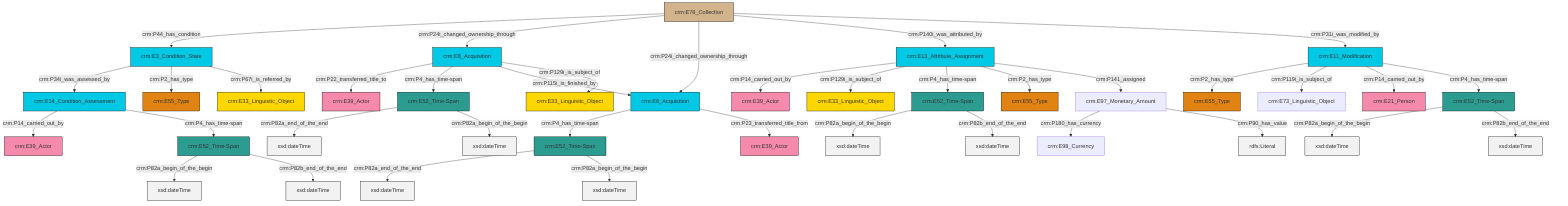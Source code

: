 graph TD
classDef Literal fill:#f2f2f2,stroke:#000000;
classDef CRM_Entity fill:#FFFFFF,stroke:#000000;
classDef Temporal_Entity fill:#00C9E6, stroke:#000000;
classDef Type fill:#E18312, stroke:#000000;
classDef Time-Span fill:#2C9C91, stroke:#000000;
classDef Appellation fill:#FFEB7F, stroke:#000000;
classDef Place fill:#008836, stroke:#000000;
classDef Persistent_Item fill:#B266B2, stroke:#000000;
classDef Conceptual_Object fill:#FFD700, stroke:#000000;
classDef Physical_Thing fill:#D2B48C, stroke:#000000;
classDef Actor fill:#f58aad, stroke:#000000;
classDef PC_Classes fill:#4ce600, stroke:#000000;
classDef Multi fill:#cccccc,stroke:#000000;

4["crm:E13_Attribute_Assignment"]:::Temporal_Entity -->|crm:P14_carried_out_by| 0["crm:E39_Actor"]:::Actor
5["crm:E8_Acquisition"]:::Temporal_Entity -->|crm:P22_transferred_title_to| 6["crm:E39_Actor"]:::Actor
9["crm:E52_Time-Span"]:::Time-Span -->|crm:P82a_end_of_the_end| 10[xsd:dateTime]:::Literal
5["crm:E8_Acquisition"]:::Temporal_Entity -->|crm:P4_has_time-span| 9["crm:E52_Time-Span"]:::Time-Span
16["crm:E3_Condition_State"]:::Temporal_Entity -->|crm:P34i_was_assessed_by| 2["crm:E14_Condition_Assessment"]:::Temporal_Entity
4["crm:E13_Attribute_Assignment"]:::Temporal_Entity -->|crm:P129i_is_subject_of| 17["crm:E33_Linguistic_Object"]:::Conceptual_Object
14["crm:E11_Modification"]:::Temporal_Entity -->|crm:P2_has_type| 18["crm:E55_Type"]:::Type
19["crm:E52_Time-Span"]:::Time-Span -->|crm:P82a_begin_of_the_begin| 20[xsd:dateTime]:::Literal
14["crm:E11_Modification"]:::Temporal_Entity -->|crm:P119i_is_subject_of| 23["crm:E73_Linguistic_Object"]:::Default
14["crm:E11_Modification"]:::Temporal_Entity -->|crm:P14_carried_out_by| 11["crm:E21_Person"]:::Actor
14["crm:E11_Modification"]:::Temporal_Entity -->|crm:P4_has_time-span| 32["crm:E52_Time-Span"]:::Time-Span
33["crm:E78_Collection"]:::Physical_Thing -->|crm:P44_has_condition| 16["crm:E3_Condition_State"]:::Temporal_Entity
34["crm:E97_Monetary_Amount"]:::Default -->|crm:P180_has_currency| 26["crm:E98_Currency"]:::Default
16["crm:E3_Condition_State"]:::Temporal_Entity -->|crm:P2_has_type| 35["crm:E55_Type"]:::Type
4["crm:E13_Attribute_Assignment"]:::Temporal_Entity -->|crm:P4_has_time-span| 19["crm:E52_Time-Span"]:::Time-Span
16["crm:E3_Condition_State"]:::Temporal_Entity -->|crm:P67i_is_referred_by| 36["crm:E33_Linguistic_Object"]:::Conceptual_Object
2["crm:E14_Condition_Assessment"]:::Temporal_Entity -->|crm:P14_carried_out_by| 24["crm:E39_Actor"]:::Actor
4["crm:E13_Attribute_Assignment"]:::Temporal_Entity -->|crm:P2_has_type| 30["crm:E55_Type"]:::Type
33["crm:E78_Collection"]:::Physical_Thing -->|crm:P24i_changed_ownership_through| 5["crm:E8_Acquisition"]:::Temporal_Entity
32["crm:E52_Time-Span"]:::Time-Span -->|crm:P82a_begin_of_the_begin| 39[xsd:dateTime]:::Literal
33["crm:E78_Collection"]:::Physical_Thing -->|crm:P24i_changed_ownership_through| 40["crm:E8_Acquisition"]:::Temporal_Entity
32["crm:E52_Time-Span"]:::Time-Span -->|crm:P82b_end_of_the_end| 41[xsd:dateTime]:::Literal
9["crm:E52_Time-Span"]:::Time-Span -->|crm:P82a_begin_of_the_begin| 42[xsd:dateTime]:::Literal
2["crm:E14_Condition_Assessment"]:::Temporal_Entity -->|crm:P4_has_time-span| 7["crm:E52_Time-Span"]:::Time-Span
34["crm:E97_Monetary_Amount"]:::Default -->|crm:P90_has_value| 47[rdfs:Literal]:::Literal
5["crm:E8_Acquisition"]:::Temporal_Entity -->|crm:P115i_is_finished_by| 40["crm:E8_Acquisition"]:::Temporal_Entity
44["crm:E52_Time-Span"]:::Time-Span -->|crm:P82a_end_of_the_end| 48[xsd:dateTime]:::Literal
7["crm:E52_Time-Span"]:::Time-Span -->|crm:P82a_begin_of_the_begin| 51[xsd:dateTime]:::Literal
5["crm:E8_Acquisition"]:::Temporal_Entity -->|crm:P129i_is_subject_of| 21["crm:E33_Linguistic_Object"]:::Conceptual_Object
40["crm:E8_Acquisition"]:::Temporal_Entity -->|crm:P4_has_time-span| 44["crm:E52_Time-Span"]:::Time-Span
33["crm:E78_Collection"]:::Physical_Thing -->|crm:P140i_was_attributed_by| 4["crm:E13_Attribute_Assignment"]:::Temporal_Entity
7["crm:E52_Time-Span"]:::Time-Span -->|crm:P82b_end_of_the_end| 58[xsd:dateTime]:::Literal
40["crm:E8_Acquisition"]:::Temporal_Entity -->|crm:P23_transferred_title_from| 56["crm:E39_Actor"]:::Actor
4["crm:E13_Attribute_Assignment"]:::Temporal_Entity -->|crm:P141_assigned| 34["crm:E97_Monetary_Amount"]:::Default
33["crm:E78_Collection"]:::Physical_Thing -->|crm:P31i_was_modified_by| 14["crm:E11_Modification"]:::Temporal_Entity
44["crm:E52_Time-Span"]:::Time-Span -->|crm:P82a_begin_of_the_begin| 60[xsd:dateTime]:::Literal
19["crm:E52_Time-Span"]:::Time-Span -->|crm:P82b_end_of_the_end| 61[xsd:dateTime]:::Literal